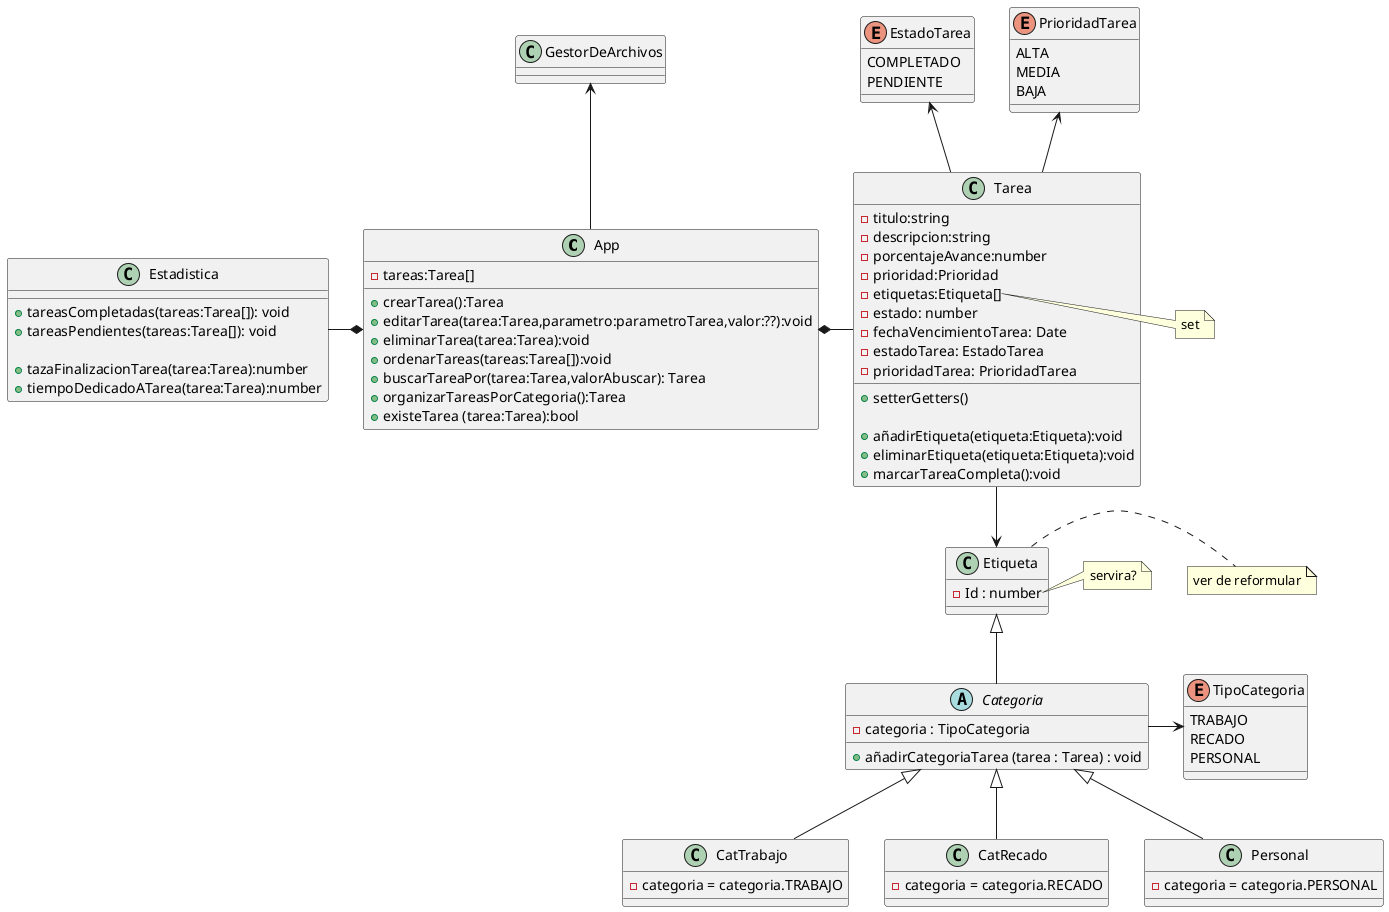 

@startuml TaskList


class App{

    -tareas:Tarea[]

    +crearTarea():Tarea
    +editarTarea(tarea:Tarea,parametro:parametroTarea,valor:??):void
    +eliminarTarea(tarea:Tarea):void
    +ordenarTareas(tareas:Tarea[]):void
    +buscarTareaPor(tarea:Tarea,valorAbuscar): Tarea


    +organizarTareasPorCategoria():Tarea
    
    +existeTarea (tarea:Tarea):bool
}

class GestorDeArchivos{

}

class Estadistica{

    +tareasCompletadas(tareas:Tarea[]): void
    +tareasPendientes(tareas:Tarea[]): void

    +tazaFinalizacionTarea(tarea:Tarea):number
    +tiempoDedicadoATarea(tarea:Tarea):number

}

enum EstadoTarea{
    COMPLETADO
    PENDIENTE
}

enum PrioridadTarea{
    ALTA
    MEDIA
    BAJA
}

enum TipoCategoria{
    TRABAJO 
    RECADO
    PERSONAL
}

class Tarea {
    
    -titulo:string
    -descripcion:string
    -porcentajeAvance:number
    -prioridad:Prioridad
    -etiquetas:Etiqueta[] 
    -estado: number
    -fechaVencimientoTarea: Date
    -estadoTarea: EstadoTarea
    -prioridadTarea: PrioridadTarea

    +setterGetters()
    
    +añadirEtiqueta(etiqueta:Etiqueta):void
    +eliminarEtiqueta(etiqueta:Etiqueta):void
    +marcarTareaCompleta():void
}


class Etiqueta { 
    -Id : number

}

abstract class Categoria extends Etiqueta {
    -categoria : TipoCategoria
    +añadirCategoriaTarea (tarea : Tarea) : void
}

Class CatTrabajo extends Categoria{
    -categoria = categoria.TRABAJO
}

Class CatRecado extends Categoria{
    -categoria = categoria.RECADO
}

Class Personal extends Categoria{
    -categoria = categoria.PERSONAL
}


'Relaciones
App *-right- Tarea
Tarea -up-> PrioridadTarea
Tarea -up-> EstadoTarea
App *-left- Estadistica
Categoria -right-> TipoCategoria
App -up-> GestorDeArchivos
Tarea -down->Etiqueta

note right of Etiqueta
    ver de reformular
end note

note right of Etiqueta::Id
    servira?
end note

note right of Tarea::etiquetas
    set
end note



@enduml